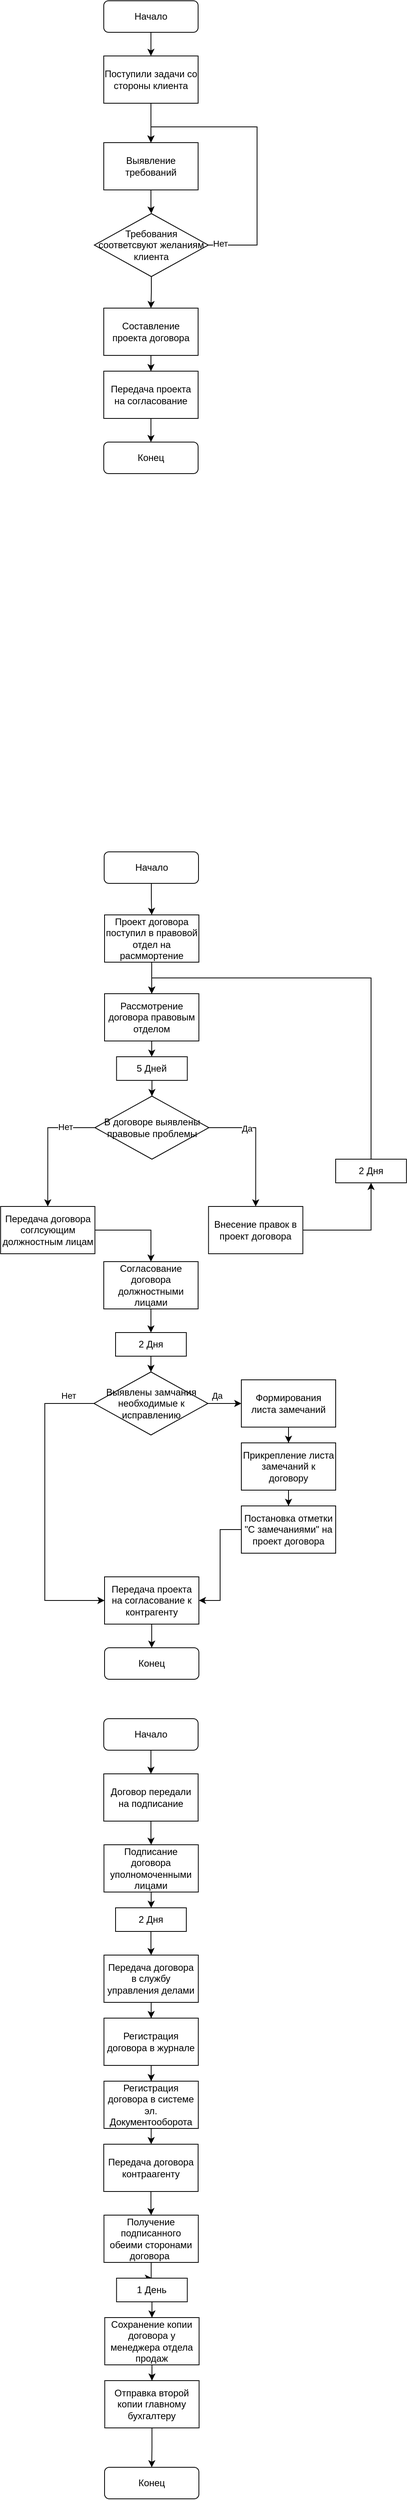 <mxfile version="22.1.4" type="device">
  <diagram name="Страница — 1" id="wArJzbK3f3nCfbkooaxg">
    <mxGraphModel dx="1685" dy="985" grid="1" gridSize="10" guides="1" tooltips="1" connect="1" arrows="1" fold="1" page="1" pageScale="1" pageWidth="850" pageHeight="1100" math="0" shadow="0">
      <root>
        <mxCell id="0" />
        <mxCell id="1" parent="0" />
        <mxCell id="FHGzEcDPNAjk184NqO0d-5" style="edgeStyle=orthogonalEdgeStyle;rounded=0;orthogonalLoop=1;jettySize=auto;html=1;entryX=0.5;entryY=0;entryDx=0;entryDy=0;" edge="1" parent="1" source="FHGzEcDPNAjk184NqO0d-1" target="FHGzEcDPNAjk184NqO0d-3">
          <mxGeometry relative="1" as="geometry" />
        </mxCell>
        <mxCell id="FHGzEcDPNAjk184NqO0d-1" value="Начало&lt;br&gt;" style="rounded=1;whiteSpace=wrap;html=1;" vertex="1" parent="1">
          <mxGeometry x="365" y="60" width="120" height="40" as="geometry" />
        </mxCell>
        <mxCell id="FHGzEcDPNAjk184NqO0d-2" value="Конец" style="rounded=1;whiteSpace=wrap;html=1;" vertex="1" parent="1">
          <mxGeometry x="365" y="620" width="120" height="40" as="geometry" />
        </mxCell>
        <mxCell id="FHGzEcDPNAjk184NqO0d-6" style="edgeStyle=orthogonalEdgeStyle;rounded=0;orthogonalLoop=1;jettySize=auto;html=1;" edge="1" parent="1" source="FHGzEcDPNAjk184NqO0d-3" target="FHGzEcDPNAjk184NqO0d-4">
          <mxGeometry relative="1" as="geometry" />
        </mxCell>
        <mxCell id="FHGzEcDPNAjk184NqO0d-3" value="Поступили задачи со стороны клиента" style="rounded=0;whiteSpace=wrap;html=1;" vertex="1" parent="1">
          <mxGeometry x="365" y="130" width="120" height="60" as="geometry" />
        </mxCell>
        <mxCell id="FHGzEcDPNAjk184NqO0d-8" style="edgeStyle=orthogonalEdgeStyle;rounded=0;orthogonalLoop=1;jettySize=auto;html=1;entryX=0.5;entryY=0;entryDx=0;entryDy=0;" edge="1" parent="1" source="FHGzEcDPNAjk184NqO0d-4" target="FHGzEcDPNAjk184NqO0d-7">
          <mxGeometry relative="1" as="geometry" />
        </mxCell>
        <mxCell id="FHGzEcDPNAjk184NqO0d-4" value="Выявление требований" style="rounded=0;whiteSpace=wrap;html=1;" vertex="1" parent="1">
          <mxGeometry x="365" y="240" width="120" height="60" as="geometry" />
        </mxCell>
        <mxCell id="FHGzEcDPNAjk184NqO0d-9" style="edgeStyle=orthogonalEdgeStyle;rounded=0;orthogonalLoop=1;jettySize=auto;html=1;exitX=1;exitY=0.5;exitDx=0;exitDy=0;entryX=0.5;entryY=0;entryDx=0;entryDy=0;" edge="1" parent="1" source="FHGzEcDPNAjk184NqO0d-7" target="FHGzEcDPNAjk184NqO0d-4">
          <mxGeometry relative="1" as="geometry">
            <Array as="points">
              <mxPoint x="560" y="370" />
              <mxPoint x="560" y="220" />
              <mxPoint x="425" y="220" />
            </Array>
          </mxGeometry>
        </mxCell>
        <mxCell id="FHGzEcDPNAjk184NqO0d-10" value="Нет" style="edgeLabel;html=1;align=center;verticalAlign=middle;resizable=0;points=[];" vertex="1" connectable="0" parent="FHGzEcDPNAjk184NqO0d-9">
          <mxGeometry x="-0.918" y="2" relative="1" as="geometry">
            <mxPoint as="offset" />
          </mxGeometry>
        </mxCell>
        <mxCell id="FHGzEcDPNAjk184NqO0d-12" style="edgeStyle=orthogonalEdgeStyle;rounded=0;orthogonalLoop=1;jettySize=auto;html=1;entryX=0.5;entryY=0;entryDx=0;entryDy=0;" edge="1" parent="1" source="FHGzEcDPNAjk184NqO0d-7" target="FHGzEcDPNAjk184NqO0d-11">
          <mxGeometry relative="1" as="geometry" />
        </mxCell>
        <mxCell id="FHGzEcDPNAjk184NqO0d-7" value="Требования соответсвуют желаниям клиента&lt;br&gt;" style="rhombus;whiteSpace=wrap;html=1;" vertex="1" parent="1">
          <mxGeometry x="353" y="330" width="145" height="80" as="geometry" />
        </mxCell>
        <mxCell id="FHGzEcDPNAjk184NqO0d-15" value="" style="edgeStyle=orthogonalEdgeStyle;rounded=0;orthogonalLoop=1;jettySize=auto;html=1;" edge="1" parent="1" source="FHGzEcDPNAjk184NqO0d-11" target="FHGzEcDPNAjk184NqO0d-14">
          <mxGeometry relative="1" as="geometry" />
        </mxCell>
        <mxCell id="FHGzEcDPNAjk184NqO0d-11" value="Составление проекта договора" style="rounded=0;whiteSpace=wrap;html=1;" vertex="1" parent="1">
          <mxGeometry x="365" y="450" width="120" height="60" as="geometry" />
        </mxCell>
        <mxCell id="FHGzEcDPNAjk184NqO0d-16" value="" style="edgeStyle=orthogonalEdgeStyle;rounded=0;orthogonalLoop=1;jettySize=auto;html=1;" edge="1" parent="1" source="FHGzEcDPNAjk184NqO0d-14" target="FHGzEcDPNAjk184NqO0d-2">
          <mxGeometry relative="1" as="geometry" />
        </mxCell>
        <mxCell id="FHGzEcDPNAjk184NqO0d-14" value="Передача проекта на согласование" style="rounded=0;whiteSpace=wrap;html=1;" vertex="1" parent="1">
          <mxGeometry x="365" y="530" width="120" height="60" as="geometry" />
        </mxCell>
        <mxCell id="FHGzEcDPNAjk184NqO0d-19" value="" style="edgeStyle=orthogonalEdgeStyle;rounded=0;orthogonalLoop=1;jettySize=auto;html=1;" edge="1" parent="1" source="FHGzEcDPNAjk184NqO0d-17" target="FHGzEcDPNAjk184NqO0d-18">
          <mxGeometry relative="1" as="geometry" />
        </mxCell>
        <mxCell id="FHGzEcDPNAjk184NqO0d-17" value="Начало&lt;br&gt;" style="rounded=1;whiteSpace=wrap;html=1;" vertex="1" parent="1">
          <mxGeometry x="365.5" y="1140" width="120" height="40" as="geometry" />
        </mxCell>
        <mxCell id="FHGzEcDPNAjk184NqO0d-24" style="edgeStyle=orthogonalEdgeStyle;rounded=0;orthogonalLoop=1;jettySize=auto;html=1;entryX=0.5;entryY=0;entryDx=0;entryDy=0;" edge="1" parent="1" source="FHGzEcDPNAjk184NqO0d-18" target="FHGzEcDPNAjk184NqO0d-20">
          <mxGeometry relative="1" as="geometry" />
        </mxCell>
        <mxCell id="FHGzEcDPNAjk184NqO0d-18" value="Проект договора поступил в правовой отдел на расммортение" style="rounded=0;whiteSpace=wrap;html=1;" vertex="1" parent="1">
          <mxGeometry x="366" y="1220" width="120" height="60" as="geometry" />
        </mxCell>
        <mxCell id="FHGzEcDPNAjk184NqO0d-48" value="" style="edgeStyle=orthogonalEdgeStyle;rounded=0;orthogonalLoop=1;jettySize=auto;html=1;" edge="1" parent="1" source="FHGzEcDPNAjk184NqO0d-20" target="FHGzEcDPNAjk184NqO0d-47">
          <mxGeometry relative="1" as="geometry" />
        </mxCell>
        <mxCell id="FHGzEcDPNAjk184NqO0d-20" value="Рассмотрение договора правовым отделом" style="rounded=0;whiteSpace=wrap;html=1;" vertex="1" parent="1">
          <mxGeometry x="366" y="1320" width="120" height="60" as="geometry" />
        </mxCell>
        <mxCell id="FHGzEcDPNAjk184NqO0d-27" style="edgeStyle=orthogonalEdgeStyle;rounded=0;orthogonalLoop=1;jettySize=auto;html=1;exitX=1;exitY=0.5;exitDx=0;exitDy=0;entryX=0.5;entryY=0;entryDx=0;entryDy=0;" edge="1" parent="1" source="FHGzEcDPNAjk184NqO0d-21" target="FHGzEcDPNAjk184NqO0d-22">
          <mxGeometry relative="1" as="geometry" />
        </mxCell>
        <mxCell id="FHGzEcDPNAjk184NqO0d-28" value="Да" style="edgeLabel;html=1;align=center;verticalAlign=middle;resizable=0;points=[];" vertex="1" connectable="0" parent="FHGzEcDPNAjk184NqO0d-27">
          <mxGeometry x="-0.397" y="-1" relative="1" as="geometry">
            <mxPoint as="offset" />
          </mxGeometry>
        </mxCell>
        <mxCell id="FHGzEcDPNAjk184NqO0d-30" style="edgeStyle=orthogonalEdgeStyle;rounded=0;orthogonalLoop=1;jettySize=auto;html=1;exitX=0;exitY=0.5;exitDx=0;exitDy=0;entryX=0.5;entryY=0;entryDx=0;entryDy=0;" edge="1" parent="1" source="FHGzEcDPNAjk184NqO0d-21" target="FHGzEcDPNAjk184NqO0d-29">
          <mxGeometry relative="1" as="geometry" />
        </mxCell>
        <mxCell id="FHGzEcDPNAjk184NqO0d-31" value="Нет" style="edgeLabel;html=1;align=center;verticalAlign=middle;resizable=0;points=[];" vertex="1" connectable="0" parent="FHGzEcDPNAjk184NqO0d-30">
          <mxGeometry x="-0.52" y="-1" relative="1" as="geometry">
            <mxPoint as="offset" />
          </mxGeometry>
        </mxCell>
        <mxCell id="FHGzEcDPNAjk184NqO0d-21" value="В договоре выявлены правовые проблемы" style="rhombus;whiteSpace=wrap;html=1;" vertex="1" parent="1">
          <mxGeometry x="353.75" y="1450" width="145" height="80" as="geometry" />
        </mxCell>
        <mxCell id="FHGzEcDPNAjk184NqO0d-45" style="edgeStyle=orthogonalEdgeStyle;rounded=0;orthogonalLoop=1;jettySize=auto;html=1;exitX=1;exitY=0.5;exitDx=0;exitDy=0;" edge="1" parent="1" source="FHGzEcDPNAjk184NqO0d-22" target="FHGzEcDPNAjk184NqO0d-44">
          <mxGeometry relative="1" as="geometry" />
        </mxCell>
        <mxCell id="FHGzEcDPNAjk184NqO0d-22" value="Внесение правок в проект договора" style="rounded=0;whiteSpace=wrap;html=1;" vertex="1" parent="1">
          <mxGeometry x="498.25" y="1590" width="120" height="60" as="geometry" />
        </mxCell>
        <mxCell id="FHGzEcDPNAjk184NqO0d-33" style="edgeStyle=orthogonalEdgeStyle;rounded=0;orthogonalLoop=1;jettySize=auto;html=1;entryX=0.5;entryY=0;entryDx=0;entryDy=0;" edge="1" parent="1" source="FHGzEcDPNAjk184NqO0d-29" target="FHGzEcDPNAjk184NqO0d-32">
          <mxGeometry relative="1" as="geometry" />
        </mxCell>
        <mxCell id="FHGzEcDPNAjk184NqO0d-29" value="Передача договора соглсующим должностным лицам" style="rounded=0;whiteSpace=wrap;html=1;" vertex="1" parent="1">
          <mxGeometry x="233.75" y="1590" width="120" height="60" as="geometry" />
        </mxCell>
        <mxCell id="FHGzEcDPNAjk184NqO0d-51" value="" style="edgeStyle=orthogonalEdgeStyle;rounded=0;orthogonalLoop=1;jettySize=auto;html=1;" edge="1" parent="1" source="FHGzEcDPNAjk184NqO0d-32" target="FHGzEcDPNAjk184NqO0d-50">
          <mxGeometry relative="1" as="geometry" />
        </mxCell>
        <mxCell id="FHGzEcDPNAjk184NqO0d-32" value="Согласование договора должностными лицами" style="rounded=0;whiteSpace=wrap;html=1;" vertex="1" parent="1">
          <mxGeometry x="365" y="1660" width="120" height="60" as="geometry" />
        </mxCell>
        <mxCell id="FHGzEcDPNAjk184NqO0d-41" style="edgeStyle=orthogonalEdgeStyle;rounded=0;orthogonalLoop=1;jettySize=auto;html=1;exitX=1;exitY=0.5;exitDx=0;exitDy=0;entryX=0;entryY=0.5;entryDx=0;entryDy=0;" edge="1" parent="1" source="FHGzEcDPNAjk184NqO0d-34" target="FHGzEcDPNAjk184NqO0d-37">
          <mxGeometry relative="1" as="geometry" />
        </mxCell>
        <mxCell id="FHGzEcDPNAjk184NqO0d-42" value="Да" style="edgeLabel;html=1;align=center;verticalAlign=middle;resizable=0;points=[];" vertex="1" connectable="0" parent="FHGzEcDPNAjk184NqO0d-41">
          <mxGeometry x="-0.453" relative="1" as="geometry">
            <mxPoint y="-10" as="offset" />
          </mxGeometry>
        </mxCell>
        <mxCell id="FHGzEcDPNAjk184NqO0d-53" style="edgeStyle=orthogonalEdgeStyle;rounded=0;orthogonalLoop=1;jettySize=auto;html=1;exitX=0;exitY=0.5;exitDx=0;exitDy=0;entryX=0;entryY=0.5;entryDx=0;entryDy=0;" edge="1" parent="1" source="FHGzEcDPNAjk184NqO0d-34" target="FHGzEcDPNAjk184NqO0d-43">
          <mxGeometry relative="1" as="geometry">
            <Array as="points">
              <mxPoint x="290" y="1840" />
              <mxPoint x="290" y="2090" />
            </Array>
          </mxGeometry>
        </mxCell>
        <mxCell id="FHGzEcDPNAjk184NqO0d-55" value="Нет" style="edgeLabel;html=1;align=center;verticalAlign=middle;resizable=0;points=[];" vertex="1" connectable="0" parent="FHGzEcDPNAjk184NqO0d-53">
          <mxGeometry x="-0.728" y="2" relative="1" as="geometry">
            <mxPoint x="20" y="-12" as="offset" />
          </mxGeometry>
        </mxCell>
        <mxCell id="FHGzEcDPNAjk184NqO0d-34" value="Выявлены замчания необходимые к исправлению" style="rhombus;whiteSpace=wrap;html=1;" vertex="1" parent="1">
          <mxGeometry x="352.5" y="1800" width="145" height="80" as="geometry" />
        </mxCell>
        <mxCell id="FHGzEcDPNAjk184NqO0d-54" style="edgeStyle=orthogonalEdgeStyle;rounded=0;orthogonalLoop=1;jettySize=auto;html=1;entryX=1;entryY=0.5;entryDx=0;entryDy=0;" edge="1" parent="1" source="FHGzEcDPNAjk184NqO0d-36" target="FHGzEcDPNAjk184NqO0d-43">
          <mxGeometry relative="1" as="geometry" />
        </mxCell>
        <mxCell id="FHGzEcDPNAjk184NqO0d-36" value="Постановка отметки &quot;С замечаниями&quot; на проект договора" style="rounded=0;whiteSpace=wrap;html=1;" vertex="1" parent="1">
          <mxGeometry x="540" y="1970" width="120" height="60" as="geometry" />
        </mxCell>
        <mxCell id="FHGzEcDPNAjk184NqO0d-39" style="edgeStyle=orthogonalEdgeStyle;rounded=0;orthogonalLoop=1;jettySize=auto;html=1;entryX=0.5;entryY=0;entryDx=0;entryDy=0;" edge="1" parent="1" source="FHGzEcDPNAjk184NqO0d-37" target="FHGzEcDPNAjk184NqO0d-38">
          <mxGeometry relative="1" as="geometry" />
        </mxCell>
        <mxCell id="FHGzEcDPNAjk184NqO0d-37" value="Формирования листа замечаний" style="rounded=0;whiteSpace=wrap;html=1;" vertex="1" parent="1">
          <mxGeometry x="540" y="1810" width="120" height="60" as="geometry" />
        </mxCell>
        <mxCell id="FHGzEcDPNAjk184NqO0d-40" style="edgeStyle=orthogonalEdgeStyle;rounded=0;orthogonalLoop=1;jettySize=auto;html=1;entryX=0.5;entryY=0;entryDx=0;entryDy=0;" edge="1" parent="1" source="FHGzEcDPNAjk184NqO0d-38" target="FHGzEcDPNAjk184NqO0d-36">
          <mxGeometry relative="1" as="geometry" />
        </mxCell>
        <mxCell id="FHGzEcDPNAjk184NqO0d-38" value="Прикрепление листа замечаний к договору" style="rounded=0;whiteSpace=wrap;html=1;" vertex="1" parent="1">
          <mxGeometry x="540" y="1890" width="120" height="60" as="geometry" />
        </mxCell>
        <mxCell id="FHGzEcDPNAjk184NqO0d-57" value="" style="edgeStyle=orthogonalEdgeStyle;rounded=0;orthogonalLoop=1;jettySize=auto;html=1;" edge="1" parent="1" source="FHGzEcDPNAjk184NqO0d-43" target="FHGzEcDPNAjk184NqO0d-56">
          <mxGeometry relative="1" as="geometry" />
        </mxCell>
        <mxCell id="FHGzEcDPNAjk184NqO0d-43" value="Передача проекта на согласование к контрагенту" style="rounded=0;whiteSpace=wrap;html=1;" vertex="1" parent="1">
          <mxGeometry x="366" y="2060" width="120" height="60" as="geometry" />
        </mxCell>
        <mxCell id="FHGzEcDPNAjk184NqO0d-46" style="edgeStyle=orthogonalEdgeStyle;rounded=0;orthogonalLoop=1;jettySize=auto;html=1;entryX=0.5;entryY=0;entryDx=0;entryDy=0;" edge="1" parent="1" source="FHGzEcDPNAjk184NqO0d-44" target="FHGzEcDPNAjk184NqO0d-20">
          <mxGeometry relative="1" as="geometry">
            <Array as="points">
              <mxPoint x="705" y="1300" />
              <mxPoint x="426" y="1300" />
            </Array>
          </mxGeometry>
        </mxCell>
        <mxCell id="FHGzEcDPNAjk184NqO0d-44" value="2 Дня" style="rounded=0;whiteSpace=wrap;html=1;" vertex="1" parent="1">
          <mxGeometry x="660" y="1530" width="90" height="30" as="geometry" />
        </mxCell>
        <mxCell id="FHGzEcDPNAjk184NqO0d-49" style="edgeStyle=orthogonalEdgeStyle;rounded=0;orthogonalLoop=1;jettySize=auto;html=1;entryX=0.5;entryY=0;entryDx=0;entryDy=0;" edge="1" parent="1" source="FHGzEcDPNAjk184NqO0d-47" target="FHGzEcDPNAjk184NqO0d-21">
          <mxGeometry relative="1" as="geometry" />
        </mxCell>
        <mxCell id="FHGzEcDPNAjk184NqO0d-47" value="5 Дней" style="rounded=0;whiteSpace=wrap;html=1;" vertex="1" parent="1">
          <mxGeometry x="381.25" y="1400" width="90" height="30" as="geometry" />
        </mxCell>
        <mxCell id="FHGzEcDPNAjk184NqO0d-52" style="edgeStyle=orthogonalEdgeStyle;rounded=0;orthogonalLoop=1;jettySize=auto;html=1;entryX=0.5;entryY=0;entryDx=0;entryDy=0;" edge="1" parent="1" source="FHGzEcDPNAjk184NqO0d-50" target="FHGzEcDPNAjk184NqO0d-34">
          <mxGeometry relative="1" as="geometry" />
        </mxCell>
        <mxCell id="FHGzEcDPNAjk184NqO0d-50" value="2 Дня" style="rounded=0;whiteSpace=wrap;html=1;" vertex="1" parent="1">
          <mxGeometry x="380" y="1750" width="90" height="30" as="geometry" />
        </mxCell>
        <mxCell id="FHGzEcDPNAjk184NqO0d-56" value="Конец" style="rounded=1;whiteSpace=wrap;html=1;" vertex="1" parent="1">
          <mxGeometry x="366" y="2150" width="120" height="40" as="geometry" />
        </mxCell>
        <mxCell id="FHGzEcDPNAjk184NqO0d-60" value="" style="edgeStyle=orthogonalEdgeStyle;rounded=0;orthogonalLoop=1;jettySize=auto;html=1;" edge="1" parent="1" source="FHGzEcDPNAjk184NqO0d-58" target="FHGzEcDPNAjk184NqO0d-59">
          <mxGeometry relative="1" as="geometry" />
        </mxCell>
        <mxCell id="FHGzEcDPNAjk184NqO0d-58" value="Начало" style="rounded=1;whiteSpace=wrap;html=1;" vertex="1" parent="1">
          <mxGeometry x="365" y="2240" width="120" height="40" as="geometry" />
        </mxCell>
        <mxCell id="FHGzEcDPNAjk184NqO0d-62" value="" style="edgeStyle=orthogonalEdgeStyle;rounded=0;orthogonalLoop=1;jettySize=auto;html=1;" edge="1" parent="1" source="FHGzEcDPNAjk184NqO0d-59" target="FHGzEcDPNAjk184NqO0d-61">
          <mxGeometry relative="1" as="geometry" />
        </mxCell>
        <mxCell id="FHGzEcDPNAjk184NqO0d-59" value="Договор передали на подписание" style="whiteSpace=wrap;html=1;rounded=0;" vertex="1" parent="1">
          <mxGeometry x="365" y="2310" width="120" height="60" as="geometry" />
        </mxCell>
        <mxCell id="FHGzEcDPNAjk184NqO0d-64" value="" style="edgeStyle=orthogonalEdgeStyle;rounded=0;orthogonalLoop=1;jettySize=auto;html=1;" edge="1" parent="1" source="FHGzEcDPNAjk184NqO0d-61" target="FHGzEcDPNAjk184NqO0d-63">
          <mxGeometry relative="1" as="geometry" />
        </mxCell>
        <mxCell id="FHGzEcDPNAjk184NqO0d-61" value="Подписание договора уполномоченными лицами" style="whiteSpace=wrap;html=1;rounded=0;" vertex="1" parent="1">
          <mxGeometry x="365.25" y="2400" width="120" height="60" as="geometry" />
        </mxCell>
        <mxCell id="FHGzEcDPNAjk184NqO0d-66" value="" style="edgeStyle=orthogonalEdgeStyle;rounded=0;orthogonalLoop=1;jettySize=auto;html=1;" edge="1" parent="1" source="FHGzEcDPNAjk184NqO0d-63" target="FHGzEcDPNAjk184NqO0d-65">
          <mxGeometry relative="1" as="geometry" />
        </mxCell>
        <mxCell id="FHGzEcDPNAjk184NqO0d-63" value="2 Дня" style="rounded=0;whiteSpace=wrap;html=1;" vertex="1" parent="1">
          <mxGeometry x="380" y="2480" width="90" height="30" as="geometry" />
        </mxCell>
        <mxCell id="FHGzEcDPNAjk184NqO0d-68" value="" style="edgeStyle=orthogonalEdgeStyle;rounded=0;orthogonalLoop=1;jettySize=auto;html=1;" edge="1" parent="1" source="FHGzEcDPNAjk184NqO0d-65" target="FHGzEcDPNAjk184NqO0d-67">
          <mxGeometry relative="1" as="geometry" />
        </mxCell>
        <mxCell id="FHGzEcDPNAjk184NqO0d-65" value="Передача договора в службу управления делами" style="whiteSpace=wrap;html=1;rounded=0;" vertex="1" parent="1">
          <mxGeometry x="365.25" y="2540" width="120" height="60" as="geometry" />
        </mxCell>
        <mxCell id="FHGzEcDPNAjk184NqO0d-70" value="" style="edgeStyle=orthogonalEdgeStyle;rounded=0;orthogonalLoop=1;jettySize=auto;html=1;" edge="1" parent="1" source="FHGzEcDPNAjk184NqO0d-67" target="FHGzEcDPNAjk184NqO0d-69">
          <mxGeometry relative="1" as="geometry" />
        </mxCell>
        <mxCell id="FHGzEcDPNAjk184NqO0d-67" value="Регистрация договора в журнале" style="whiteSpace=wrap;html=1;rounded=0;" vertex="1" parent="1">
          <mxGeometry x="365.25" y="2620" width="120" height="60" as="geometry" />
        </mxCell>
        <mxCell id="FHGzEcDPNAjk184NqO0d-72" value="" style="edgeStyle=orthogonalEdgeStyle;rounded=0;orthogonalLoop=1;jettySize=auto;html=1;" edge="1" parent="1" source="FHGzEcDPNAjk184NqO0d-69" target="FHGzEcDPNAjk184NqO0d-71">
          <mxGeometry relative="1" as="geometry" />
        </mxCell>
        <mxCell id="FHGzEcDPNAjk184NqO0d-69" value="Регистрация договора в системе эл. Документооборота" style="whiteSpace=wrap;html=1;rounded=0;" vertex="1" parent="1">
          <mxGeometry x="365.25" y="2700" width="120" height="60" as="geometry" />
        </mxCell>
        <mxCell id="FHGzEcDPNAjk184NqO0d-74" value="" style="edgeStyle=orthogonalEdgeStyle;rounded=0;orthogonalLoop=1;jettySize=auto;html=1;" edge="1" parent="1" source="FHGzEcDPNAjk184NqO0d-71" target="FHGzEcDPNAjk184NqO0d-73">
          <mxGeometry relative="1" as="geometry" />
        </mxCell>
        <mxCell id="FHGzEcDPNAjk184NqO0d-71" value="Передача договора контраагенту" style="whiteSpace=wrap;html=1;rounded=0;" vertex="1" parent="1">
          <mxGeometry x="365" y="2780" width="120" height="60" as="geometry" />
        </mxCell>
        <mxCell id="FHGzEcDPNAjk184NqO0d-76" value="" style="edgeStyle=orthogonalEdgeStyle;rounded=0;orthogonalLoop=1;jettySize=auto;html=1;" edge="1" parent="1" source="FHGzEcDPNAjk184NqO0d-73" target="FHGzEcDPNAjk184NqO0d-75">
          <mxGeometry relative="1" as="geometry" />
        </mxCell>
        <mxCell id="FHGzEcDPNAjk184NqO0d-73" value="Получение подписанного обеими сторонами договора&amp;nbsp;" style="whiteSpace=wrap;html=1;rounded=0;" vertex="1" parent="1">
          <mxGeometry x="365.25" y="2870" width="120" height="60" as="geometry" />
        </mxCell>
        <mxCell id="FHGzEcDPNAjk184NqO0d-78" value="" style="edgeStyle=orthogonalEdgeStyle;rounded=0;orthogonalLoop=1;jettySize=auto;html=1;" edge="1" parent="1" source="FHGzEcDPNAjk184NqO0d-75" target="FHGzEcDPNAjk184NqO0d-77">
          <mxGeometry relative="1" as="geometry" />
        </mxCell>
        <mxCell id="FHGzEcDPNAjk184NqO0d-75" value="1 День" style="rounded=0;whiteSpace=wrap;html=1;" vertex="1" parent="1">
          <mxGeometry x="381.25" y="2950" width="90" height="30" as="geometry" />
        </mxCell>
        <mxCell id="FHGzEcDPNAjk184NqO0d-80" value="" style="edgeStyle=orthogonalEdgeStyle;rounded=0;orthogonalLoop=1;jettySize=auto;html=1;" edge="1" parent="1" source="FHGzEcDPNAjk184NqO0d-77" target="FHGzEcDPNAjk184NqO0d-79">
          <mxGeometry relative="1" as="geometry" />
        </mxCell>
        <mxCell id="FHGzEcDPNAjk184NqO0d-77" value="Сохранение копии договора у менеджера отдела продаж" style="whiteSpace=wrap;html=1;rounded=0;" vertex="1" parent="1">
          <mxGeometry x="366.25" y="3000" width="120" height="60" as="geometry" />
        </mxCell>
        <mxCell id="FHGzEcDPNAjk184NqO0d-82" value="" style="edgeStyle=orthogonalEdgeStyle;rounded=0;orthogonalLoop=1;jettySize=auto;html=1;" edge="1" parent="1" source="FHGzEcDPNAjk184NqO0d-79" target="FHGzEcDPNAjk184NqO0d-81">
          <mxGeometry relative="1" as="geometry" />
        </mxCell>
        <mxCell id="FHGzEcDPNAjk184NqO0d-79" value="Отправка второй копии главному бухгалтеру" style="whiteSpace=wrap;html=1;rounded=0;" vertex="1" parent="1">
          <mxGeometry x="366.25" y="3080" width="120" height="60" as="geometry" />
        </mxCell>
        <mxCell id="FHGzEcDPNAjk184NqO0d-81" value="Конец" style="rounded=1;whiteSpace=wrap;html=1;" vertex="1" parent="1">
          <mxGeometry x="366" y="3190" width="120" height="40" as="geometry" />
        </mxCell>
      </root>
    </mxGraphModel>
  </diagram>
</mxfile>
